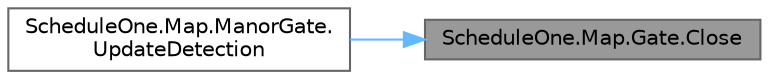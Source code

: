digraph "ScheduleOne.Map.Gate.Close"
{
 // LATEX_PDF_SIZE
  bgcolor="transparent";
  edge [fontname=Helvetica,fontsize=10,labelfontname=Helvetica,labelfontsize=10];
  node [fontname=Helvetica,fontsize=10,shape=box,height=0.2,width=0.4];
  rankdir="RL";
  Node1 [id="Node000001",label="ScheduleOne.Map.Gate.Close",height=0.2,width=0.4,color="gray40", fillcolor="grey60", style="filled", fontcolor="black",tooltip=" "];
  Node1 -> Node2 [id="edge1_Node000001_Node000002",dir="back",color="steelblue1",style="solid",tooltip=" "];
  Node2 [id="Node000002",label="ScheduleOne.Map.ManorGate.\lUpdateDetection",height=0.2,width=0.4,color="grey40", fillcolor="white", style="filled",URL="$class_schedule_one_1_1_map_1_1_manor_gate.html#ae42aff9c3d806b233a4ba73f3157481f",tooltip=" "];
}
